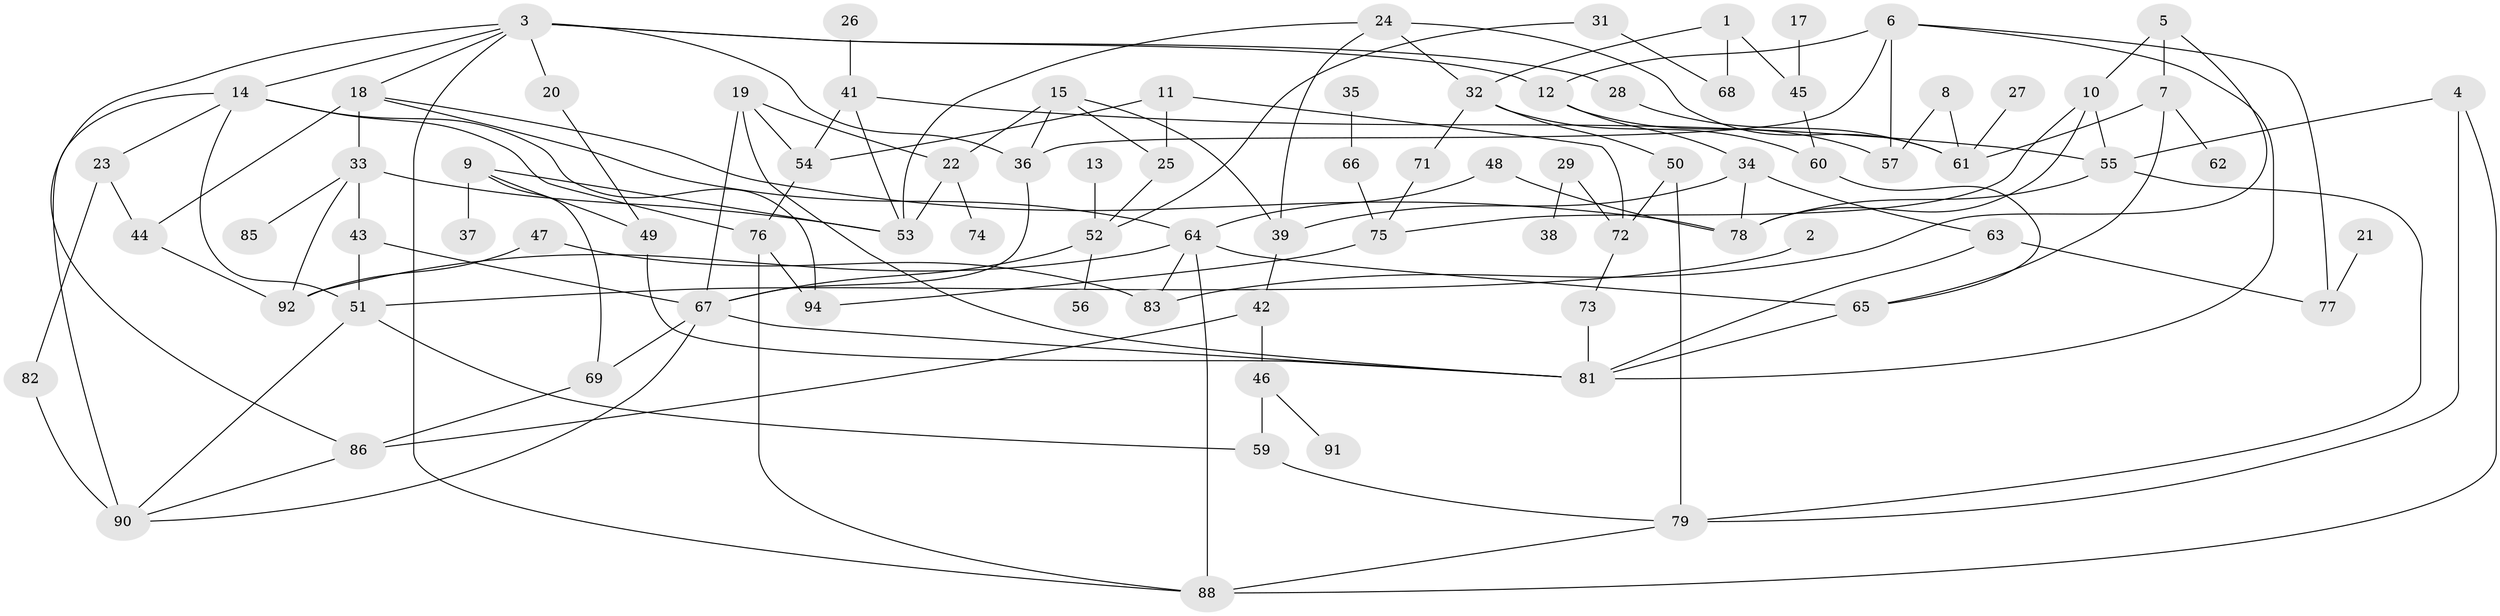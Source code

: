 // original degree distribution, {2: 0.22556390977443608, 3: 0.21804511278195488, 4: 0.15037593984962405, 1: 0.21052631578947367, 5: 0.10526315789473684, 8: 0.007518796992481203, 6: 0.022556390977443608, 0: 0.05263157894736842, 7: 0.007518796992481203}
// Generated by graph-tools (version 1.1) at 2025/35/03/04/25 23:35:47]
// undirected, 84 vertices, 138 edges
graph export_dot {
  node [color=gray90,style=filled];
  1;
  2;
  3;
  4;
  5;
  6;
  7;
  8;
  9;
  10;
  11;
  12;
  13;
  14;
  15;
  17;
  18;
  19;
  20;
  21;
  22;
  23;
  24;
  25;
  26;
  27;
  28;
  29;
  31;
  32;
  33;
  34;
  35;
  36;
  37;
  38;
  39;
  41;
  42;
  43;
  44;
  45;
  46;
  47;
  48;
  49;
  50;
  51;
  52;
  53;
  54;
  55;
  56;
  57;
  59;
  60;
  61;
  62;
  63;
  64;
  65;
  66;
  67;
  68;
  69;
  71;
  72;
  73;
  74;
  75;
  76;
  77;
  78;
  79;
  81;
  82;
  83;
  85;
  86;
  88;
  90;
  91;
  92;
  94;
  1 -- 32 [weight=1.0];
  1 -- 45 [weight=1.0];
  1 -- 68 [weight=1.0];
  2 -- 51 [weight=1.0];
  3 -- 12 [weight=1.0];
  3 -- 14 [weight=1.0];
  3 -- 18 [weight=1.0];
  3 -- 20 [weight=1.0];
  3 -- 28 [weight=1.0];
  3 -- 36 [weight=1.0];
  3 -- 86 [weight=1.0];
  3 -- 88 [weight=1.0];
  4 -- 55 [weight=1.0];
  4 -- 79 [weight=1.0];
  4 -- 88 [weight=1.0];
  5 -- 7 [weight=1.0];
  5 -- 10 [weight=1.0];
  5 -- 83 [weight=1.0];
  6 -- 12 [weight=1.0];
  6 -- 36 [weight=1.0];
  6 -- 57 [weight=1.0];
  6 -- 77 [weight=1.0];
  6 -- 81 [weight=1.0];
  7 -- 61 [weight=1.0];
  7 -- 62 [weight=1.0];
  7 -- 65 [weight=1.0];
  8 -- 57 [weight=1.0];
  8 -- 61 [weight=1.0];
  9 -- 37 [weight=1.0];
  9 -- 49 [weight=1.0];
  9 -- 53 [weight=1.0];
  9 -- 69 [weight=1.0];
  10 -- 55 [weight=1.0];
  10 -- 75 [weight=1.0];
  10 -- 78 [weight=1.0];
  11 -- 25 [weight=1.0];
  11 -- 54 [weight=1.0];
  11 -- 72 [weight=1.0];
  12 -- 34 [weight=1.0];
  12 -- 57 [weight=1.0];
  13 -- 52 [weight=1.0];
  14 -- 23 [weight=1.0];
  14 -- 51 [weight=1.0];
  14 -- 76 [weight=1.0];
  14 -- 90 [weight=1.0];
  14 -- 94 [weight=1.0];
  15 -- 22 [weight=1.0];
  15 -- 25 [weight=1.0];
  15 -- 36 [weight=1.0];
  15 -- 39 [weight=1.0];
  17 -- 45 [weight=1.0];
  18 -- 33 [weight=2.0];
  18 -- 44 [weight=1.0];
  18 -- 64 [weight=1.0];
  18 -- 78 [weight=1.0];
  19 -- 22 [weight=1.0];
  19 -- 54 [weight=1.0];
  19 -- 67 [weight=1.0];
  19 -- 81 [weight=1.0];
  20 -- 49 [weight=1.0];
  21 -- 77 [weight=1.0];
  22 -- 53 [weight=1.0];
  22 -- 74 [weight=1.0];
  23 -- 44 [weight=1.0];
  23 -- 82 [weight=1.0];
  24 -- 32 [weight=1.0];
  24 -- 39 [weight=1.0];
  24 -- 53 [weight=1.0];
  24 -- 61 [weight=1.0];
  25 -- 52 [weight=1.0];
  26 -- 41 [weight=1.0];
  27 -- 61 [weight=1.0];
  28 -- 61 [weight=1.0];
  29 -- 38 [weight=1.0];
  29 -- 72 [weight=1.0];
  31 -- 52 [weight=1.0];
  31 -- 68 [weight=1.0];
  32 -- 50 [weight=1.0];
  32 -- 60 [weight=1.0];
  32 -- 71 [weight=1.0];
  33 -- 43 [weight=1.0];
  33 -- 53 [weight=1.0];
  33 -- 85 [weight=1.0];
  33 -- 92 [weight=1.0];
  34 -- 39 [weight=1.0];
  34 -- 63 [weight=1.0];
  34 -- 78 [weight=1.0];
  35 -- 66 [weight=1.0];
  36 -- 67 [weight=1.0];
  39 -- 42 [weight=1.0];
  41 -- 53 [weight=1.0];
  41 -- 54 [weight=1.0];
  41 -- 55 [weight=1.0];
  42 -- 46 [weight=1.0];
  42 -- 86 [weight=2.0];
  43 -- 51 [weight=1.0];
  43 -- 67 [weight=1.0];
  44 -- 92 [weight=1.0];
  45 -- 60 [weight=1.0];
  46 -- 59 [weight=1.0];
  46 -- 91 [weight=1.0];
  47 -- 83 [weight=1.0];
  47 -- 92 [weight=1.0];
  48 -- 64 [weight=1.0];
  48 -- 78 [weight=1.0];
  49 -- 81 [weight=1.0];
  50 -- 72 [weight=1.0];
  50 -- 79 [weight=1.0];
  51 -- 59 [weight=1.0];
  51 -- 90 [weight=1.0];
  52 -- 56 [weight=1.0];
  52 -- 67 [weight=1.0];
  54 -- 76 [weight=1.0];
  55 -- 78 [weight=1.0];
  55 -- 79 [weight=1.0];
  59 -- 79 [weight=1.0];
  60 -- 65 [weight=1.0];
  63 -- 77 [weight=1.0];
  63 -- 81 [weight=1.0];
  64 -- 65 [weight=1.0];
  64 -- 83 [weight=1.0];
  64 -- 88 [weight=1.0];
  64 -- 92 [weight=1.0];
  65 -- 81 [weight=1.0];
  66 -- 75 [weight=1.0];
  67 -- 69 [weight=1.0];
  67 -- 81 [weight=1.0];
  67 -- 90 [weight=1.0];
  69 -- 86 [weight=1.0];
  71 -- 75 [weight=1.0];
  72 -- 73 [weight=1.0];
  73 -- 81 [weight=1.0];
  75 -- 94 [weight=1.0];
  76 -- 88 [weight=1.0];
  76 -- 94 [weight=1.0];
  79 -- 88 [weight=1.0];
  82 -- 90 [weight=1.0];
  86 -- 90 [weight=1.0];
}
